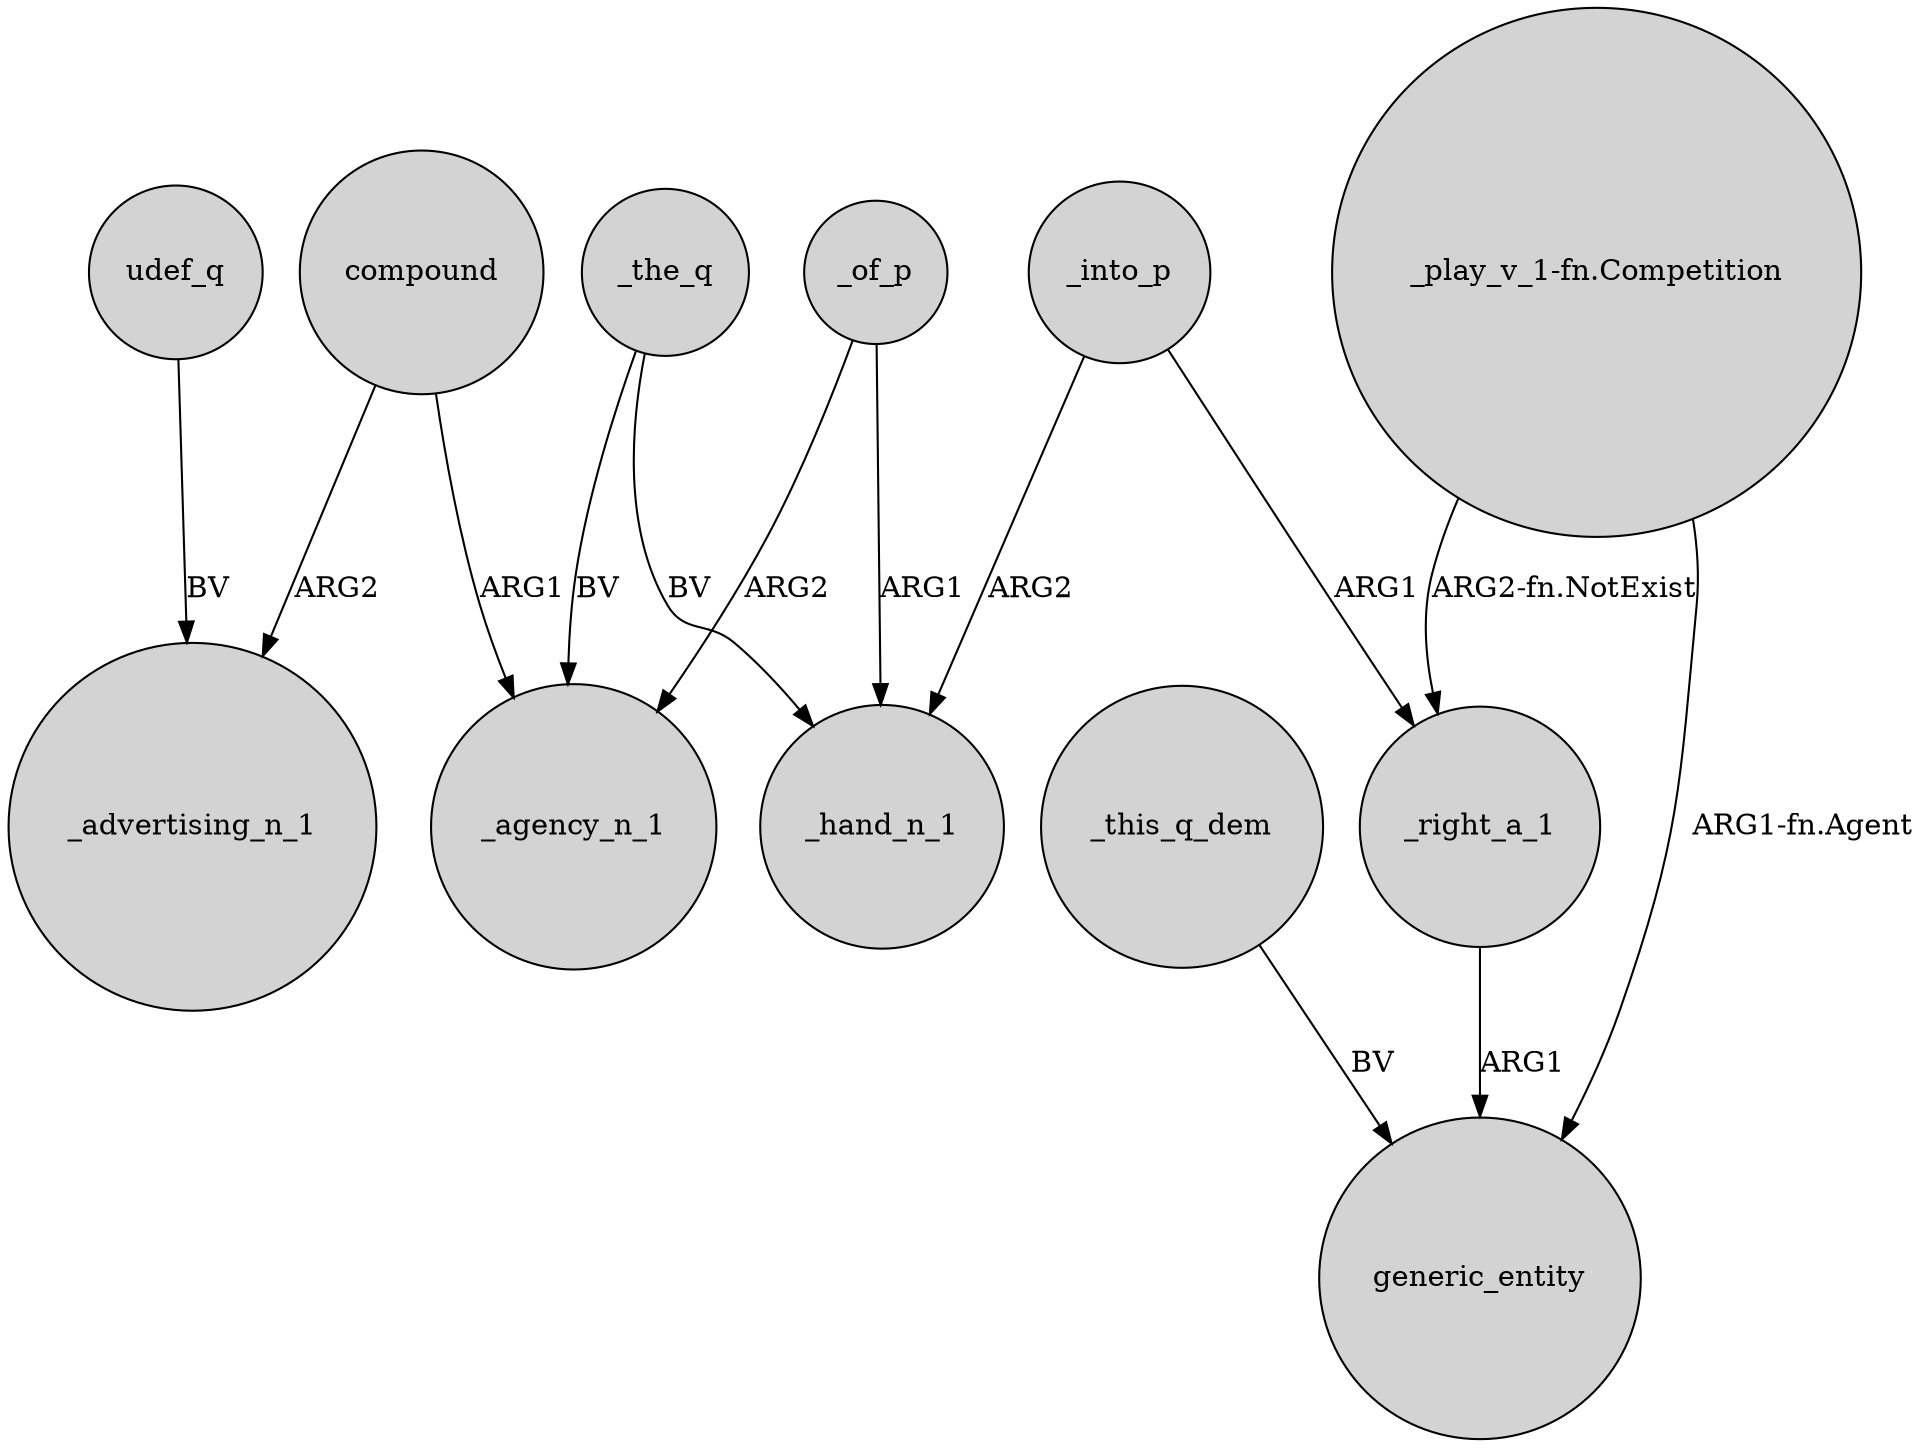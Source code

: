 digraph {
	node [shape=circle style=filled]
	_the_q -> _agency_n_1 [label=BV]
	_this_q_dem -> generic_entity [label=BV]
	compound -> _agency_n_1 [label=ARG1]
	_of_p -> _hand_n_1 [label=ARG1]
	_right_a_1 -> generic_entity [label=ARG1]
	_of_p -> _agency_n_1 [label=ARG2]
	compound -> _advertising_n_1 [label=ARG2]
	_into_p -> _hand_n_1 [label=ARG2]
	_into_p -> _right_a_1 [label=ARG1]
	_the_q -> _hand_n_1 [label=BV]
	"_play_v_1-fn.Competition" -> generic_entity [label="ARG1-fn.Agent"]
	udef_q -> _advertising_n_1 [label=BV]
	"_play_v_1-fn.Competition" -> _right_a_1 [label="ARG2-fn.NotExist"]
}
